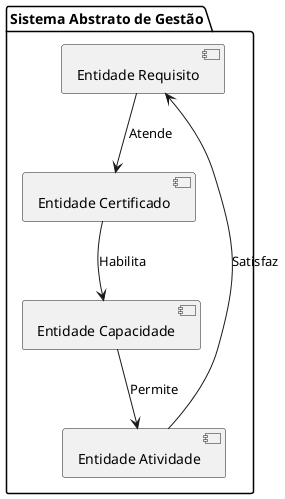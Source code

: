 @startuml
package "Sistema Abstrato de Gestão" {
    [Entidade Requisito]
    [Entidade Certificado]
    [Entidade Capacidade]
    [Entidade Atividade]

    [Entidade Requisito] --> [Entidade Certificado] : Atende
    [Entidade Certificado] --> [Entidade Capacidade] : Habilita
    [Entidade Capacidade] --> [Entidade Atividade] : Permite
    [Entidade Atividade] --> [Entidade Requisito] : Satisfaz
}
@enduml
